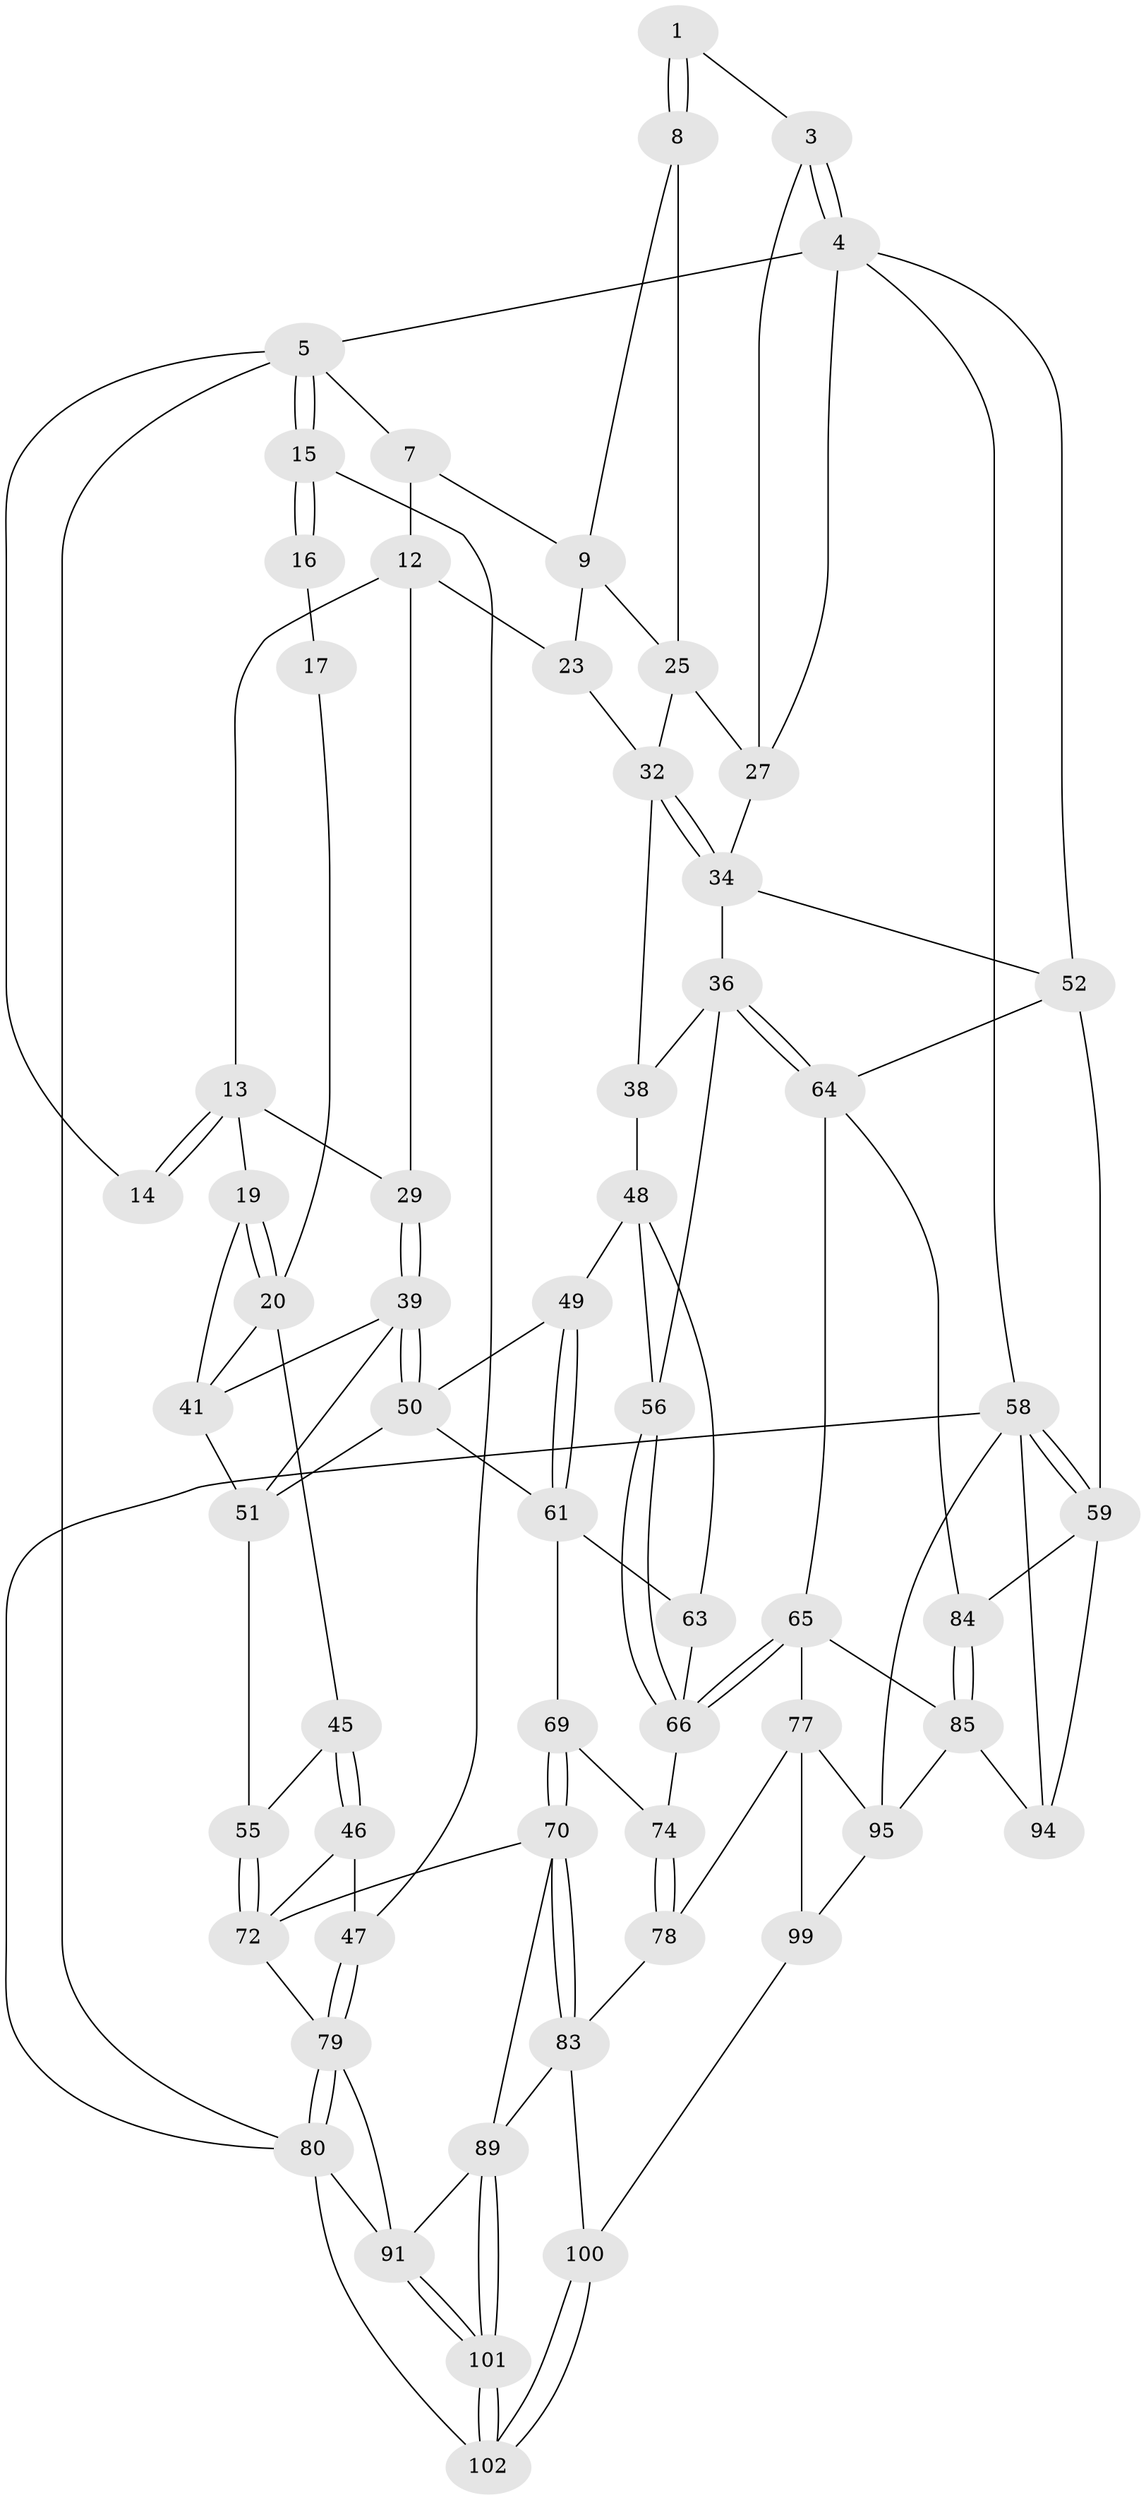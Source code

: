 // original degree distribution, {3: 0.029411764705882353, 4: 0.21568627450980393, 5: 0.5392156862745098, 6: 0.21568627450980393}
// Generated by graph-tools (version 1.1) at 2025/11/02/21/25 10:11:13]
// undirected, 61 vertices, 134 edges
graph export_dot {
graph [start="1"]
  node [color=gray90,style=filled];
  1 [pos="+0.5591353054018032+0",super="+2"];
  3 [pos="+1+0"];
  4 [pos="+1+0",super="+30"];
  5 [pos="+0+0",super="+6"];
  7 [pos="+0.3607475772909676+0",super="+10"];
  8 [pos="+0.5351014770106451+0.06838669020356618",super="+11"];
  9 [pos="+0.47132365052233305+0.12718029901096758",super="+22"];
  12 [pos="+0.31974459010495576+0.1312081109631666",super="+24"];
  13 [pos="+0.2651279122117535+0.12485561865030015",super="+18"];
  14 [pos="+0.19845030842693023+0"];
  15 [pos="+0+0.14018493669795623",super="+44"];
  16 [pos="+0.00139933673410788+0.13893281324250634",super="+28"];
  17 [pos="+0.08969596009644977+0.06266115247110815",super="+21"];
  19 [pos="+0.18554994462684962+0.26000809423225146"];
  20 [pos="+0.14807562547757905+0.27295902027258856",super="+43"];
  23 [pos="+0.48637763538639867+0.2909310372791628"];
  25 [pos="+0.6576997856490077+0.14256997785604913",super="+26"];
  27 [pos="+0.7786323897990761+0.10576792607899024",super="+31"];
  29 [pos="+0.4473076093366564+0.3432052682765152"];
  32 [pos="+0.6682044624998057+0.2569793380282582",super="+33"];
  34 [pos="+0.8599722591424475+0.3407462342277909",super="+35"];
  36 [pos="+0.8092550195913276+0.46222203483867524",super="+37"];
  38 [pos="+0.6578336138685759+0.3435897288716669"];
  39 [pos="+0.44566551409442406+0.35299764692460106",super="+40"];
  41 [pos="+0.2314245022375941+0.32235530287074277",super="+42"];
  45 [pos="+0.057564929240213704+0.5051500298743449"];
  46 [pos="+0+0.5314835503164255"];
  47 [pos="+0+0.5064967235396155"];
  48 [pos="+0.6087676530456819+0.4442584781124335",super="+57"];
  49 [pos="+0.47238136812766907+0.4156140616041953"];
  50 [pos="+0.4525365103264072+0.37908879366010534",super="+53"];
  51 [pos="+0.25267850510129425+0.47424296693377854",super="+54"];
  52 [pos="+1+0.5534523809613856",super="+60"];
  55 [pos="+0.21858645006317481+0.5597894914656703"];
  56 [pos="+0.7346032082182441+0.4841838179322598"];
  58 [pos="+1+1",super="+97"];
  59 [pos="+1+1",super="+86"];
  61 [pos="+0.4653812968144872+0.5372766042231025",super="+62"];
  63 [pos="+0.6081518671739031+0.587659049615975"];
  64 [pos="+0.8660582254040223+0.6161675441432447",super="+68"];
  65 [pos="+0.735971392459177+0.6704822029883067",super="+76"];
  66 [pos="+0.7112912853835935+0.6544255098041636",super="+67"];
  69 [pos="+0.41573782244449553+0.6180170758588499"];
  70 [pos="+0.3739241350784046+0.6675067417883821",super="+71"];
  72 [pos="+0.22008845039048605+0.69014895736257",super="+73"];
  74 [pos="+0.6041308109513304+0.6436675110967719",super="+75"];
  77 [pos="+0.6078119999955702+0.8364936369715601",super="+96"];
  78 [pos="+0.6007660989038732+0.8341706524393292",super="+82"];
  79 [pos="+0+0.7558085075007374",super="+87"];
  80 [pos="+0+1",super="+81"];
  83 [pos="+0.4842190873585748+0.8512985369143765",super="+88"];
  84 [pos="+0.8926731713046393+0.717481223290349"];
  85 [pos="+0.7746957896451986+0.7874072568672739",super="+93"];
  89 [pos="+0.4158345126128686+0.8613281496317066",super="+90"];
  91 [pos="+0.22306236802465434+0.9000466894885787",super="+92"];
  94 [pos="+0.8316298028364473+0.8576876202753447"];
  95 [pos="+0.6957921712322979+0.9135953182230493",super="+98"];
  99 [pos="+0.5353228272947645+1"];
  100 [pos="+0.49641570367200055+1"];
  101 [pos="+0.2761199086767581+0.9578716154794179"];
  102 [pos="+0.2911327938169696+1"];
  1 -- 8 [weight=2];
  1 -- 8;
  1 -- 3;
  3 -- 4;
  3 -- 4;
  3 -- 27;
  4 -- 5;
  4 -- 58;
  4 -- 52;
  4 -- 27;
  5 -- 15;
  5 -- 15;
  5 -- 80;
  5 -- 14;
  5 -- 7;
  7 -- 9;
  7 -- 12;
  8 -- 9;
  8 -- 25;
  9 -- 25;
  9 -- 23;
  12 -- 13;
  12 -- 29;
  12 -- 23;
  13 -- 14;
  13 -- 14;
  13 -- 29;
  13 -- 19;
  15 -- 16 [weight=2];
  15 -- 16;
  15 -- 47;
  16 -- 17 [weight=2];
  17 -- 20;
  19 -- 20;
  19 -- 20;
  19 -- 41;
  20 -- 45;
  20 -- 41;
  23 -- 32;
  25 -- 32;
  25 -- 27;
  27 -- 34;
  29 -- 39;
  29 -- 39;
  32 -- 34;
  32 -- 34;
  32 -- 38;
  34 -- 36;
  34 -- 52;
  36 -- 64;
  36 -- 64;
  36 -- 56;
  36 -- 38;
  38 -- 48;
  39 -- 50;
  39 -- 50;
  39 -- 41;
  39 -- 51;
  41 -- 51;
  45 -- 46;
  45 -- 46;
  45 -- 55;
  46 -- 47;
  46 -- 72;
  47 -- 79;
  47 -- 79;
  48 -- 49;
  48 -- 56;
  48 -- 63;
  49 -- 50;
  49 -- 61;
  49 -- 61;
  50 -- 51;
  50 -- 61;
  51 -- 55;
  52 -- 59;
  52 -- 64;
  55 -- 72;
  55 -- 72;
  56 -- 66;
  56 -- 66;
  58 -- 59;
  58 -- 59;
  58 -- 94;
  58 -- 95;
  58 -- 80;
  59 -- 84;
  59 -- 94;
  61 -- 63;
  61 -- 69;
  63 -- 66;
  64 -- 65;
  64 -- 84;
  65 -- 66;
  65 -- 66;
  65 -- 77;
  65 -- 85;
  66 -- 74;
  69 -- 70;
  69 -- 70;
  69 -- 74;
  70 -- 83;
  70 -- 83;
  70 -- 72;
  70 -- 89;
  72 -- 79;
  74 -- 78 [weight=2];
  74 -- 78;
  77 -- 78;
  77 -- 99;
  77 -- 95;
  78 -- 83;
  79 -- 80;
  79 -- 80;
  79 -- 91;
  80 -- 102;
  80 -- 91;
  83 -- 89;
  83 -- 100;
  84 -- 85;
  84 -- 85;
  85 -- 94;
  85 -- 95;
  89 -- 101;
  89 -- 101;
  89 -- 91;
  91 -- 101;
  91 -- 101;
  95 -- 99;
  99 -- 100;
  100 -- 102;
  100 -- 102;
  101 -- 102;
  101 -- 102;
}
